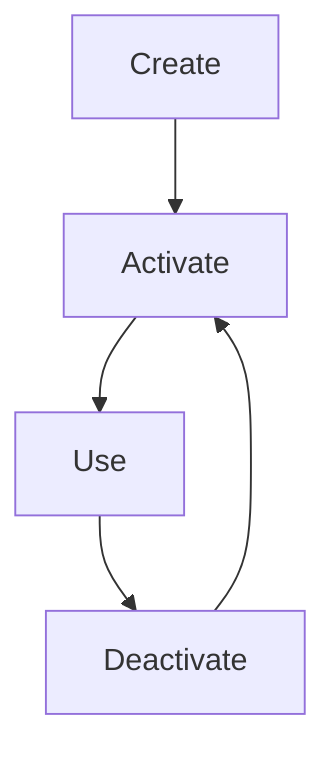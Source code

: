 flowchart TD
  create[Create]
  activate[Activate]
  use[Use]
  deactivate[Deactivate]

  create --> activate
  activate --> use
  use --> deactivate
  deactivate --> activate